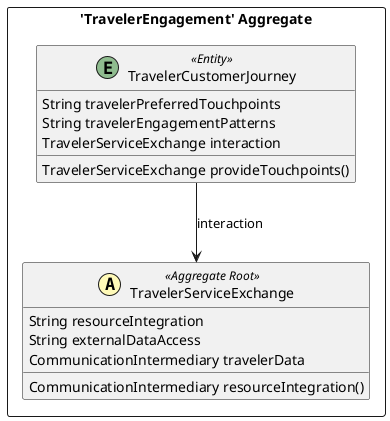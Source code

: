 @startuml

skinparam componentStyle uml2

package "'TravelerEngagement' Aggregate" <<Rectangle>> {
	class TravelerCustomerJourney <<(E,DarkSeaGreen) Entity>> {
		String travelerPreferredTouchpoints
		String travelerEngagementPatterns
		TravelerServiceExchange interaction
		TravelerServiceExchange provideTouchpoints()
	}
	class TravelerServiceExchange <<(A,#fffab8) Aggregate Root>> {
		String resourceIntegration
		String externalDataAccess
		CommunicationIntermediary travelerData
		CommunicationIntermediary resourceIntegration()
	}
}
TravelerCustomerJourney --> TravelerServiceExchange : interaction


@enduml
